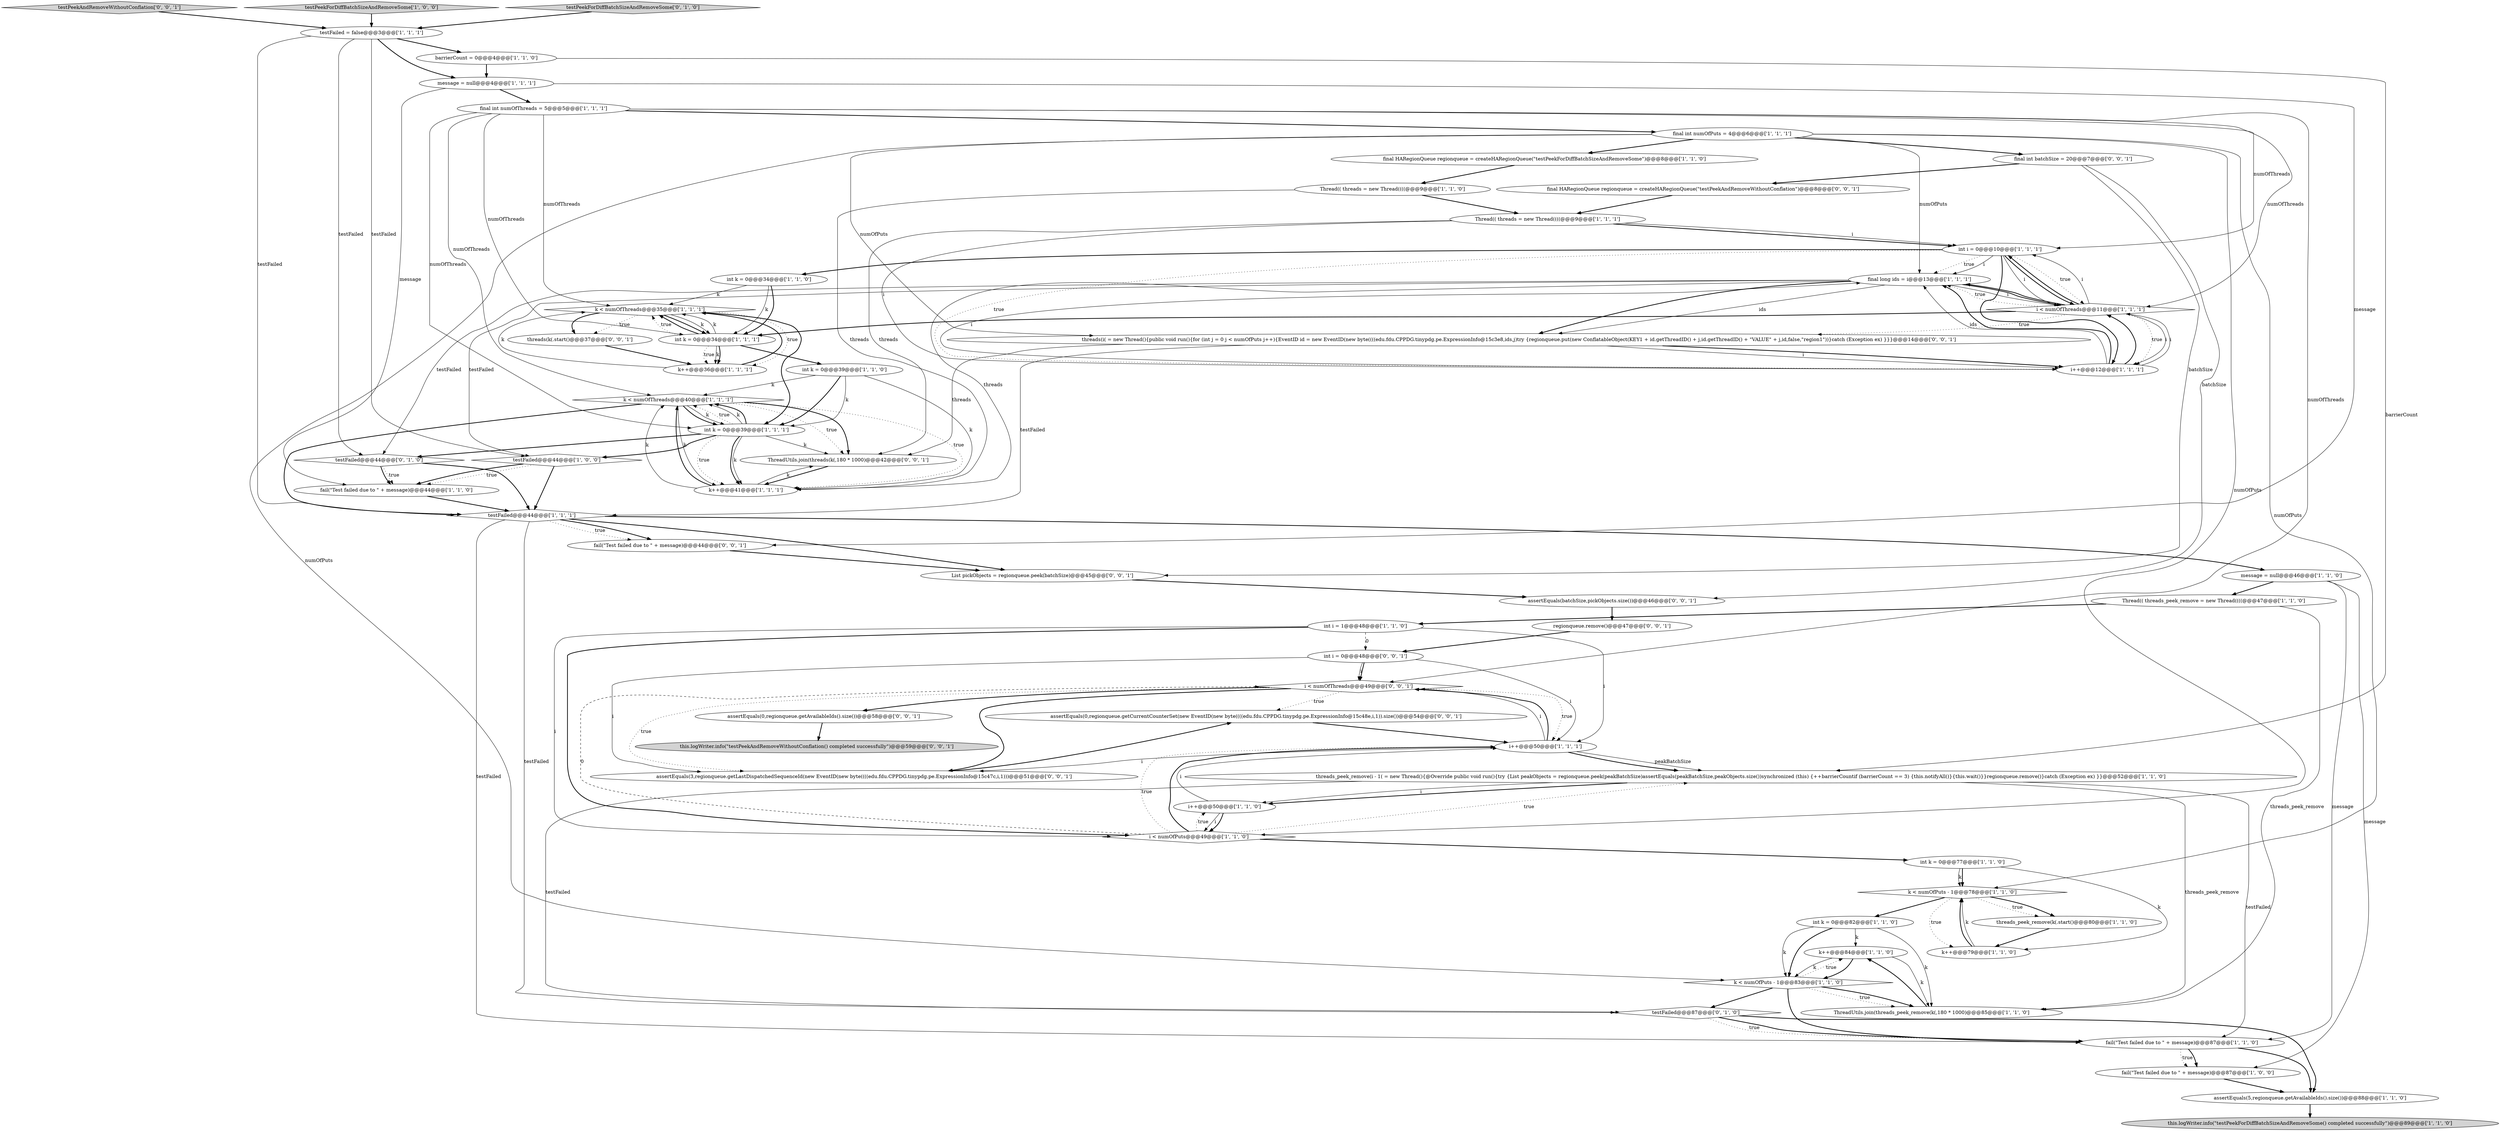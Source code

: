 digraph {
27 [style = filled, label = "message = null@@@4@@@['1', '1', '1']", fillcolor = white, shape = ellipse image = "AAA0AAABBB1BBB"];
57 [style = filled, label = "i < numOfThreads@@@49@@@['0', '0', '1']", fillcolor = white, shape = diamond image = "AAA0AAABBB3BBB"];
0 [style = filled, label = "final HARegionQueue regionqueue = createHARegionQueue(\"testPeekForDiffBatchSizeAndRemoveSome\")@@@8@@@['1', '1', '0']", fillcolor = white, shape = ellipse image = "AAA0AAABBB1BBB"];
49 [style = filled, label = "assertEquals(0,regionqueue.getCurrentCounterSet(new EventID(new byte((((edu.fdu.CPPDG.tinypdg.pe.ExpressionInfo@15c48e,i,1)).size())@@@54@@@['0', '0', '1']", fillcolor = white, shape = ellipse image = "AAA0AAABBB3BBB"];
53 [style = filled, label = "testPeekAndRemoveWithoutConflation['0', '0', '1']", fillcolor = lightgray, shape = diamond image = "AAA0AAABBB3BBB"];
56 [style = filled, label = "fail(\"Test failed due to \" + message)@@@44@@@['0', '0', '1']", fillcolor = white, shape = ellipse image = "AAA0AAABBB3BBB"];
59 [style = filled, label = "assertEquals(0,regionqueue.getAvailableIds().size())@@@58@@@['0', '0', '1']", fillcolor = white, shape = ellipse image = "AAA0AAABBB3BBB"];
11 [style = filled, label = "Thread(( threads_peek_remove = new Thread((((@@@47@@@['1', '1', '0']", fillcolor = white, shape = ellipse image = "AAA0AAABBB1BBB"];
22 [style = filled, label = "final long ids = i@@@13@@@['1', '1', '1']", fillcolor = white, shape = ellipse image = "AAA0AAABBB1BBB"];
29 [style = filled, label = "k < numOfPuts - 1@@@78@@@['1', '1', '0']", fillcolor = white, shape = diamond image = "AAA0AAABBB1BBB"];
12 [style = filled, label = "k++@@@84@@@['1', '1', '0']", fillcolor = white, shape = ellipse image = "AAA0AAABBB1BBB"];
10 [style = filled, label = "k < numOfThreads@@@40@@@['1', '1', '1']", fillcolor = white, shape = diamond image = "AAA0AAABBB1BBB"];
20 [style = filled, label = "this.logWriter.info(\"testPeekForDiffBatchSizeAndRemoveSome() completed successfully\")@@@89@@@['1', '1', '0']", fillcolor = lightgray, shape = ellipse image = "AAA0AAABBB1BBB"];
30 [style = filled, label = "k < numOfThreads@@@35@@@['1', '1', '1']", fillcolor = white, shape = diamond image = "AAA0AAABBB1BBB"];
17 [style = filled, label = "fail(\"Test failed due to \" + message)@@@87@@@['1', '0', '0']", fillcolor = white, shape = ellipse image = "AAA0AAABBB1BBB"];
33 [style = filled, label = "threads_peek_remove(k(.start()@@@80@@@['1', '1', '0']", fillcolor = white, shape = ellipse image = "AAA0AAABBB1BBB"];
36 [style = filled, label = "int i = 0@@@10@@@['1', '1', '1']", fillcolor = white, shape = ellipse image = "AAA0AAABBB1BBB"];
8 [style = filled, label = "Thread(( threads = new Thread((((@@@9@@@['1', '1', '1']", fillcolor = white, shape = ellipse image = "AAA0AAABBB1BBB"];
44 [style = filled, label = "testFailed@@@87@@@['0', '1', '0']", fillcolor = white, shape = diamond image = "AAA0AAABBB2BBB"];
19 [style = filled, label = "i < numOfThreads@@@11@@@['1', '1', '1']", fillcolor = white, shape = diamond image = "AAA0AAABBB1BBB"];
39 [style = filled, label = "k++@@@79@@@['1', '1', '0']", fillcolor = white, shape = ellipse image = "AAA0AAABBB1BBB"];
58 [style = filled, label = "threads(i( = new Thread(){public void run(){for (int j = 0 j < numOfPuts j++){EventID id = new EventID(new byte((((edu.fdu.CPPDG.tinypdg.pe.ExpressionInfo@15c3e8,ids,j)try {regionqueue.put(new ConflatableObject(KEY1 + id.getThreadID() + j,id.getThreadID() + \"VALUE\" + j,id,false,\"region1\"))}catch (Exception ex) }}}@@@14@@@['0', '0', '1']", fillcolor = white, shape = ellipse image = "AAA0AAABBB3BBB"];
51 [style = filled, label = "assertEquals(3,regionqueue.getLastDispatchedSequenceId(new EventID(new byte((((edu.fdu.CPPDG.tinypdg.pe.ExpressionInfo@15c47c,i,1)))@@@51@@@['0', '0', '1']", fillcolor = white, shape = ellipse image = "AAA0AAABBB3BBB"];
3 [style = filled, label = "assertEquals(5,regionqueue.getAvailableIds().size())@@@88@@@['1', '1', '0']", fillcolor = white, shape = ellipse image = "AAA0AAABBB1BBB"];
47 [style = filled, label = "final int batchSize = 20@@@7@@@['0', '0', '1']", fillcolor = white, shape = ellipse image = "AAA0AAABBB3BBB"];
48 [style = filled, label = "this.logWriter.info(\"testPeekAndRemoveWithoutConflation() completed successfully\")@@@59@@@['0', '0', '1']", fillcolor = lightgray, shape = ellipse image = "AAA0AAABBB3BBB"];
4 [style = filled, label = "barrierCount = 0@@@4@@@['1', '1', '0']", fillcolor = white, shape = ellipse image = "AAA0AAABBB1BBB"];
2 [style = filled, label = "i++@@@50@@@['1', '1', '0']", fillcolor = white, shape = ellipse image = "AAA0AAABBB1BBB"];
55 [style = filled, label = "assertEquals(batchSize,pickObjects.size())@@@46@@@['0', '0', '1']", fillcolor = white, shape = ellipse image = "AAA0AAABBB3BBB"];
16 [style = filled, label = "int k = 0@@@34@@@['1', '1', '0']", fillcolor = white, shape = ellipse image = "AAA0AAABBB1BBB"];
31 [style = filled, label = "ThreadUtils.join(threads_peek_remove(k(,180 * 1000)@@@85@@@['1', '1', '0']", fillcolor = white, shape = ellipse image = "AAA0AAABBB1BBB"];
9 [style = filled, label = "int k = 0@@@39@@@['1', '1', '1']", fillcolor = white, shape = ellipse image = "AAA0AAABBB1BBB"];
21 [style = filled, label = "testFailed@@@44@@@['1', '0', '0']", fillcolor = white, shape = diamond image = "AAA0AAABBB1BBB"];
46 [style = filled, label = "final HARegionQueue regionqueue = createHARegionQueue(\"testPeekAndRemoveWithoutConflation\")@@@8@@@['0', '0', '1']", fillcolor = white, shape = ellipse image = "AAA0AAABBB3BBB"];
32 [style = filled, label = "i++@@@12@@@['1', '1', '1']", fillcolor = white, shape = ellipse image = "AAA0AAABBB1BBB"];
41 [style = filled, label = "k++@@@41@@@['1', '1', '1']", fillcolor = white, shape = ellipse image = "AAA0AAABBB1BBB"];
60 [style = filled, label = "List pickObjects = regionqueue.peek(batchSize)@@@45@@@['0', '0', '1']", fillcolor = white, shape = ellipse image = "AAA0AAABBB3BBB"];
15 [style = filled, label = "Thread(( threads = new Thread((((@@@9@@@['1', '1', '0']", fillcolor = white, shape = ellipse image = "AAA0AAABBB1BBB"];
26 [style = filled, label = "fail(\"Test failed due to \" + message)@@@44@@@['1', '1', '0']", fillcolor = white, shape = ellipse image = "AAA0AAABBB1BBB"];
35 [style = filled, label = "fail(\"Test failed due to \" + message)@@@87@@@['1', '1', '0']", fillcolor = white, shape = ellipse image = "AAA0AAABBB1BBB"];
23 [style = filled, label = "testFailed@@@44@@@['1', '1', '1']", fillcolor = white, shape = diamond image = "AAA0AAABBB1BBB"];
14 [style = filled, label = "final int numOfThreads = 5@@@5@@@['1', '1', '1']", fillcolor = white, shape = ellipse image = "AAA0AAABBB1BBB"];
24 [style = filled, label = "int k = 0@@@39@@@['1', '1', '0']", fillcolor = white, shape = ellipse image = "AAA0AAABBB1BBB"];
18 [style = filled, label = "i++@@@50@@@['1', '1', '1']", fillcolor = white, shape = ellipse image = "AAA0AAABBB1BBB"];
1 [style = filled, label = "int k = 0@@@77@@@['1', '1', '0']", fillcolor = white, shape = ellipse image = "AAA0AAABBB1BBB"];
52 [style = filled, label = "int i = 0@@@48@@@['0', '0', '1']", fillcolor = white, shape = ellipse image = "AAA0AAABBB3BBB"];
43 [style = filled, label = "testFailed@@@44@@@['0', '1', '0']", fillcolor = white, shape = diamond image = "AAA0AAABBB2BBB"];
42 [style = filled, label = "int k = 0@@@34@@@['1', '1', '1']", fillcolor = white, shape = ellipse image = "AAA0AAABBB1BBB"];
13 [style = filled, label = "testPeekForDiffBatchSizeAndRemoveSome['1', '0', '0']", fillcolor = lightgray, shape = diamond image = "AAA0AAABBB1BBB"];
54 [style = filled, label = "ThreadUtils.join(threads(k(,180 * 1000)@@@42@@@['0', '0', '1']", fillcolor = white, shape = ellipse image = "AAA0AAABBB3BBB"];
34 [style = filled, label = "int i = 1@@@48@@@['1', '1', '0']", fillcolor = white, shape = ellipse image = "AAA0AAABBB1BBB"];
61 [style = filled, label = "regionqueue.remove()@@@47@@@['0', '0', '1']", fillcolor = white, shape = ellipse image = "AAA0AAABBB3BBB"];
45 [style = filled, label = "testPeekForDiffBatchSizeAndRemoveSome['0', '1', '0']", fillcolor = lightgray, shape = diamond image = "AAA0AAABBB2BBB"];
38 [style = filled, label = "message = null@@@46@@@['1', '1', '0']", fillcolor = white, shape = ellipse image = "AAA0AAABBB1BBB"];
6 [style = filled, label = "testFailed = false@@@3@@@['1', '1', '1']", fillcolor = white, shape = ellipse image = "AAA0AAABBB1BBB"];
50 [style = filled, label = "threads(k(.start()@@@37@@@['0', '0', '1']", fillcolor = white, shape = ellipse image = "AAA0AAABBB3BBB"];
25 [style = filled, label = "k < numOfPuts - 1@@@83@@@['1', '1', '0']", fillcolor = white, shape = diamond image = "AAA0AAABBB1BBB"];
5 [style = filled, label = "i < numOfPuts@@@49@@@['1', '1', '0']", fillcolor = white, shape = diamond image = "AAA0AAABBB1BBB"];
40 [style = filled, label = "final int numOfPuts = 4@@@6@@@['1', '1', '1']", fillcolor = white, shape = ellipse image = "AAA0AAABBB1BBB"];
28 [style = filled, label = "k++@@@36@@@['1', '1', '1']", fillcolor = white, shape = ellipse image = "AAA0AAABBB1BBB"];
37 [style = filled, label = "int k = 0@@@82@@@['1', '1', '0']", fillcolor = white, shape = ellipse image = "AAA0AAABBB1BBB"];
7 [style = filled, label = "threads_peek_remove(i - 1( = new Thread(){@Override public void run(){try {List peakObjects = regionqueue.peek(peakBatchSize)assertEquals(peakBatchSize,peakObjects.size())synchronized (this) {++barrierCountif (barrierCount == 3) {this.notifyAll()}{this.wait()}}regionqueue.remove()}catch (Exception ex) }}@@@52@@@['1', '1', '0']", fillcolor = white, shape = ellipse image = "AAA0AAABBB1BBB"];
11->34 [style = bold, label=""];
39->29 [style = solid, label="k"];
12->25 [style = bold, label=""];
34->5 [style = solid, label="i"];
6->23 [style = solid, label="testFailed"];
50->28 [style = bold, label=""];
10->23 [style = bold, label=""];
5->18 [style = dotted, label="true"];
44->3 [style = bold, label=""];
36->22 [style = dotted, label="true"];
42->30 [style = solid, label="k"];
52->57 [style = bold, label=""];
5->1 [style = bold, label=""];
24->9 [style = solid, label="k"];
54->41 [style = bold, label=""];
13->6 [style = bold, label=""];
22->21 [style = solid, label="testFailed"];
22->43 [style = solid, label="testFailed"];
14->10 [style = solid, label="numOfThreads"];
19->22 [style = bold, label=""];
17->3 [style = bold, label=""];
9->10 [style = dotted, label="true"];
18->57 [style = solid, label="i"];
19->32 [style = dotted, label="true"];
58->32 [style = solid, label="i"];
0->15 [style = bold, label=""];
42->28 [style = solid, label="k"];
29->39 [style = dotted, label="true"];
10->54 [style = dotted, label="true"];
21->26 [style = bold, label=""];
25->35 [style = bold, label=""];
47->60 [style = solid, label="batchSize"];
60->55 [style = bold, label=""];
19->22 [style = dotted, label="true"];
4->7 [style = solid, label="barrierCount"];
1->39 [style = solid, label="k"];
5->18 [style = bold, label=""];
23->38 [style = bold, label=""];
36->19 [style = solid, label="i"];
26->23 [style = bold, label=""];
51->49 [style = bold, label=""];
53->6 [style = bold, label=""];
14->57 [style = solid, label="numOfThreads"];
43->26 [style = dotted, label="true"];
55->61 [style = bold, label=""];
14->36 [style = solid, label="numOfThreads"];
23->44 [style = solid, label="testFailed"];
23->56 [style = bold, label=""];
15->8 [style = bold, label=""];
38->17 [style = solid, label="message"];
29->33 [style = bold, label=""];
35->17 [style = dotted, label="true"];
41->10 [style = solid, label="k"];
9->54 [style = solid, label="k"];
28->30 [style = bold, label=""];
35->3 [style = bold, label=""];
61->52 [style = bold, label=""];
40->25 [style = solid, label="numOfPuts"];
36->16 [style = bold, label=""];
40->47 [style = bold, label=""];
25->12 [style = dotted, label="true"];
7->31 [style = solid, label="threads_peek_remove"];
35->17 [style = bold, label=""];
40->0 [style = bold, label=""];
58->23 [style = solid, label="testFailed"];
14->9 [style = solid, label="numOfThreads"];
36->19 [style = bold, label=""];
12->31 [style = solid, label="k"];
18->7 [style = solid, label="peakBatchSize"];
18->51 [style = solid, label="i"];
1->29 [style = bold, label=""];
47->46 [style = bold, label=""];
23->56 [style = dotted, label="true"];
23->60 [style = bold, label=""];
27->56 [style = solid, label="message"];
57->59 [style = bold, label=""];
6->27 [style = bold, label=""];
15->41 [style = solid, label="threads"];
52->57 [style = solid, label="i"];
22->58 [style = bold, label=""];
45->6 [style = bold, label=""];
57->51 [style = bold, label=""];
9->10 [style = solid, label="k"];
7->44 [style = solid, label="testFailed"];
16->42 [style = solid, label="k"];
57->49 [style = dotted, label="true"];
14->30 [style = solid, label="numOfThreads"];
14->42 [style = solid, label="numOfThreads"];
5->57 [style = dashed, label="0"];
25->44 [style = bold, label=""];
1->29 [style = solid, label="k"];
19->42 [style = bold, label=""];
58->32 [style = bold, label=""];
30->50 [style = bold, label=""];
30->42 [style = bold, label=""];
43->23 [style = bold, label=""];
9->10 [style = bold, label=""];
7->2 [style = bold, label=""];
24->41 [style = solid, label="k"];
22->19 [style = solid, label="i"];
22->19 [style = bold, label=""];
30->28 [style = dotted, label="true"];
8->36 [style = bold, label=""];
42->24 [style = bold, label=""];
10->41 [style = solid, label="k"];
6->4 [style = bold, label=""];
42->28 [style = bold, label=""];
37->12 [style = solid, label="k"];
12->25 [style = solid, label="k"];
4->27 [style = bold, label=""];
10->54 [style = bold, label=""];
2->5 [style = solid, label="i"];
31->12 [style = bold, label=""];
9->41 [style = solid, label="k"];
16->42 [style = bold, label=""];
40->29 [style = solid, label="numOfPuts"];
25->31 [style = dotted, label="true"];
56->60 [style = bold, label=""];
28->30 [style = solid, label="k"];
8->54 [style = solid, label="threads"];
8->32 [style = solid, label="i"];
19->32 [style = solid, label="i"];
57->18 [style = dotted, label="true"];
23->35 [style = solid, label="testFailed"];
41->10 [style = bold, label=""];
7->35 [style = solid, label="testFailed"];
32->19 [style = solid, label="i"];
36->19 [style = dotted, label="true"];
40->22 [style = solid, label="numOfPuts"];
9->41 [style = dotted, label="true"];
32->22 [style = bold, label=""];
24->9 [style = bold, label=""];
36->32 [style = bold, label=""];
39->29 [style = bold, label=""];
25->31 [style = bold, label=""];
14->19 [style = solid, label="numOfThreads"];
32->22 [style = solid, label="ids"];
27->26 [style = solid, label="message"];
52->18 [style = solid, label="i"];
40->5 [style = solid, label="numOfPuts"];
38->11 [style = bold, label=""];
38->35 [style = solid, label="message"];
5->2 [style = dotted, label="true"];
9->41 [style = bold, label=""];
19->36 [style = solid, label="i"];
6->21 [style = solid, label="testFailed"];
18->7 [style = bold, label=""];
27->14 [style = bold, label=""];
47->55 [style = solid, label="batchSize"];
37->25 [style = solid, label="k"];
32->22 [style = solid, label="i"];
22->41 [style = solid, label="threads"];
7->2 [style = solid, label="i"];
30->42 [style = solid, label="k"];
44->35 [style = dotted, label="true"];
10->9 [style = bold, label=""];
34->5 [style = bold, label=""];
2->5 [style = bold, label=""];
29->37 [style = bold, label=""];
36->32 [style = dotted, label="true"];
30->9 [style = bold, label=""];
10->41 [style = dotted, label="true"];
34->52 [style = dashed, label="0"];
10->9 [style = solid, label="k"];
5->7 [style = dotted, label="true"];
9->21 [style = bold, label=""];
37->31 [style = solid, label="k"];
42->28 [style = dotted, label="true"];
44->35 [style = bold, label=""];
22->58 [style = solid, label="ids"];
3->20 [style = bold, label=""];
59->48 [style = bold, label=""];
8->36 [style = solid, label="i"];
57->51 [style = dotted, label="true"];
19->36 [style = bold, label=""];
16->30 [style = solid, label="k"];
21->26 [style = dotted, label="true"];
49->18 [style = bold, label=""];
33->39 [style = bold, label=""];
42->30 [style = dotted, label="true"];
19->58 [style = dotted, label="true"];
6->43 [style = solid, label="testFailed"];
41->54 [style = solid, label="k"];
9->43 [style = bold, label=""];
34->18 [style = solid, label="i"];
58->54 [style = solid, label="threads"];
18->57 [style = bold, label=""];
40->58 [style = solid, label="numOfPuts"];
2->18 [style = solid, label="i"];
36->22 [style = solid, label="i"];
29->33 [style = dotted, label="true"];
43->26 [style = bold, label=""];
14->40 [style = bold, label=""];
46->8 [style = bold, label=""];
11->31 [style = solid, label="threads_peek_remove"];
52->51 [style = solid, label="i"];
21->23 [style = bold, label=""];
37->25 [style = bold, label=""];
30->50 [style = dotted, label="true"];
32->19 [style = bold, label=""];
24->10 [style = solid, label="k"];
42->30 [style = bold, label=""];
}
